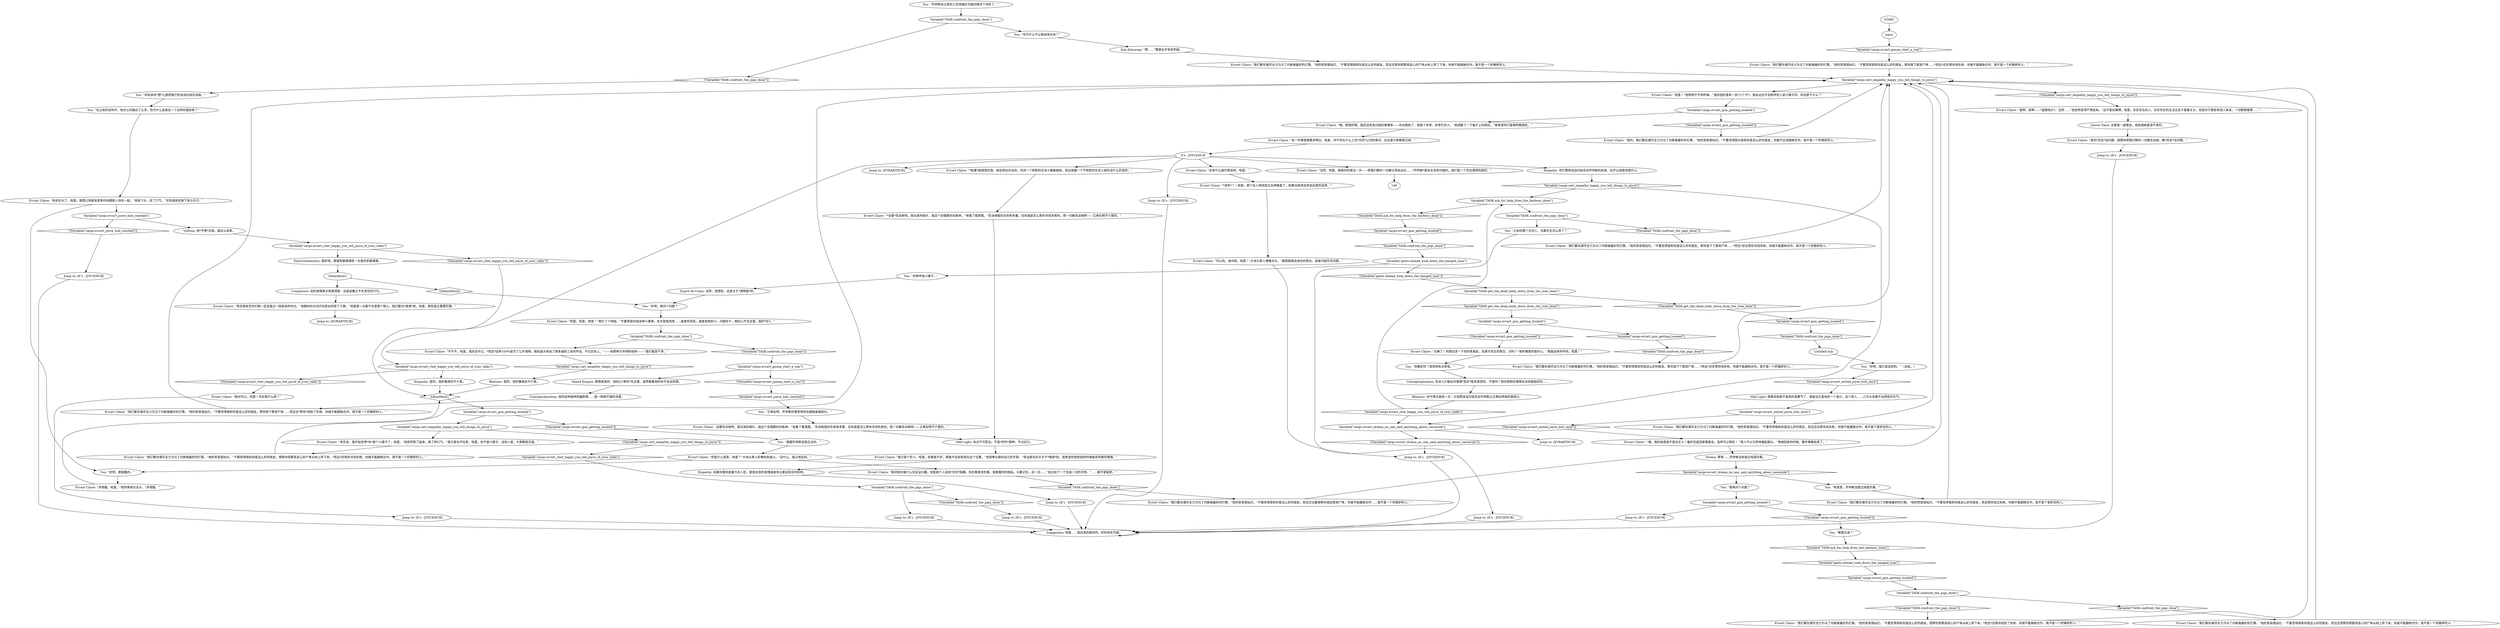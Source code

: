 # CONTAINERYARD / JOYCE
# "I met Joyce."
# ==================================================
digraph G {
	  0 [label="START"];
	  1 [label="input"];
	  2 [label="Evrart Claire: “是的，我们都在竭尽全力为马丁内斯做最好的打算。”他的笑容很灿烂。“不要觉得因为我和你是这么好的朋友，你就不应该跟她合作。我不是一个好嫉妒的人。”"];
	  3 [label="Variable[\"cargo.evrart_gun_getting_located\"]"];
	  4 [label="Variable[\"cargo.evrart_gun_getting_located\"]", shape=diamond];
	  5 [label="!(Variable[\"cargo.evrart_gun_getting_located\"])", shape=diamond];
	  6 [label="Evrart Claire: “有一件事我需要讲明白，哈里，并不存在什么工会*对抗*公司的情况。在这里大家都是兄弟。”"];
	  7 [label="Drama: 等等……乔伊斯没有提过炖菜的事。"];
	  8 [label="You: “有意思，乔伊斯没提过炖菜的事。”"];
	  9 [label="Jump to: [E's - JOYCEHUB]"];
	  10 [label="Evrart Claire: “非常酷，哈里。”他热情地点点头。“非常酷。”"];
	  11 [label="Variable[\"TASK.get_the_dead_body_down_from_the_tree_done\"]"];
	  12 [label="Variable[\"TASK.get_the_dead_body_down_from_the_tree_done\"]", shape=diamond];
	  13 [label="!(Variable[\"TASK.get_the_dead_body_down_from_the_tree_done\"])", shape=diamond];
	  14 [label="Variable[\"TASK.confront_the_pigs_done\"]"];
	  15 [label="Variable[\"TASK.confront_the_pigs_done\"]", shape=diamond];
	  16 [label="!(Variable[\"TASK.confront_the_pigs_done\"])", shape=diamond];
	  17 [label="Evrart Claire: “他年纪大了，哈里。我想让他能有更多时间跟家人待在一起。”他低下头，叹了口气。“天知道他还剩下多少日子。”"];
	  18 [label="You: “那再问个问题？”"];
	  19 [label="Jump to: [EVRARTHUB]"];
	  20 [label="Conceptualization: 他的这种独特的幽默感……是一种很不错的消遣。"];
	  21 [label="You: “乔伊斯说之前的工会领袖在可疑的情况下消失了。”"];
	  22 [label="Evrart Claire: “*如果*她真想见我，她会想出办法的。任何一个称职的交涉人都能做到。而且我跟一个不称职的交涉人真的没什么好说的。”"];
	  23 [label="Kim Kitsuragi: “嗯……”警督似乎有些怀疑。"];
	  24 [label="Variable[\"cargo.evrart_gun_getting_located\"]"];
	  25 [label="Variable[\"cargo.evrart_gun_getting_located\"]", shape=diamond];
	  26 [label="!(Variable[\"cargo.evrart_gun_getting_located\"])", shape=diamond];
	  27 [label="Variable[\"cargo.rart_empathy_happy_you_tell_things_to_joyce\"]"];
	  28 [label="Variable[\"cargo.rart_empathy_happy_you_tell_things_to_joyce\"]", shape=diamond];
	  29 [label="!(Variable[\"cargo.rart_empathy_happy_you_tell_things_to_joyce\"])", shape=diamond];
	  30 [label="Evrart Claire: “老实说，我开始觉得*你*是个小矮子了，哈里。”他突然笑了起来，换了种口气。“我只是在开玩笑，哈里。你不是小矮子。没有人是。大家都是兄弟。”"];
	  31 [label="Variable[\"cargo.evrart_gun_getting_located\"]"];
	  32 [label="Variable[\"cargo.evrart_gun_getting_located\"]", shape=diamond];
	  33 [label="!(Variable[\"cargo.evrart_gun_getting_located\"])", shape=diamond];
	  34 [label="Evrart Claire: “哦，那很好啊。我还没考虑过她的事情呢——你也看到了，我是个非常、非常忙的人。”他调整了一下袖子上的纽扣。“我希望你们能够和睦相处。”"];
	  35 [label="Jump to: [E's - JOYCEHUB]"];
	  36 [label="You: “好吧，再问个问题？”"];
	  37 [label="You: “好吧，那挺酷的。”"];
	  38 [label="Variable[\"TASK.ask_for_help_from_the_harbour_done\"]"];
	  39 [label="Variable[\"TASK.ask_for_help_from_the_harbour_done\"]", shape=diamond];
	  40 [label="!(Variable[\"TASK.ask_for_help_from_the_harbour_done\"])", shape=diamond];
	  41 [label="Variable[\"TASK.confront_the_pigs_done\"]"];
	  42 [label="Variable[\"TASK.confront_the_pigs_done\"]", shape=diamond];
	  43 [label="!(Variable[\"TASK.confront_the_pigs_done\"])", shape=diamond];
	  44 [label="You: “之前的那个交涉人，戈蒙先生怎么样了？”"];
	  45 [label="Jump to: [E's - JOYCEHUB]"];
	  46 [label="Jump to: [E's - JOYCEHUB]"];
	  47 [label="IsKimHere()"];
	  48 [label="IsKimHere()", shape=diamond];
	  49 [label="!(IsKimHere())", shape=diamond];
	  50 [label="Composure: 他的表情表示地很清楚：这是幼稚又不负责任的行为。"];
	  51 [label="Savoir Faire: 这里是一座堡垒。他知道她是进不来的。"];
	  52 [label="Evrart Claire: “*全都*告诉她吧。我兄弟的相片，我这个会唱歌的剑鱼钟。”他看了看周围。“告诉她我的负担有多重，还有我是怎么帮你寻找失枪的。把一切都告诉她吧——艾弗拉特不介意的。”"];
	  53 [label="Evrart Claire: “我们都在竭尽全力为马丁内斯做最好的打算。”他的笑容很灿烂。“不要觉得我和你是这么好的朋友，而且还试着想帮你搞定那具尸体，你就不能跟她合作……我不是一个好嫉妒的人。”"];
	  54 [label="Evrart Claire: “太棒了！你想征求一下你的老朋友，克莱尔先生的意见，对吗？”他好像真的很开心。“那就说来听听吧，哈里！”"];
	  55 [label="You: “艾弗拉特，乔伊斯好像觉得你在跟她虚报低价。”"];
	  56 [label="Evrart Claire: “当然，哈里。我再向你保证一次——把我们聊的一切都分享给这位……*乔伊斯*是完全没有问题的。我们是一个完全透明的组织。”"];
	  57 [label="Evrart Claire: “‘哦，我的炖菜是不是没关火？最好还是回家看看去。选举可以等的！’”男人不以为然地皱起眉头。“等她回来的时候，整件事都结束了。”"];
	  58 [label="Evrart Claire: “可以的，请问吧，哈里！”大块头男人慢慢点头。“随意跟我说说你的想法，或者问我任何问题。”"];
	  59 [label="Variable[\"cargo.evrart_gun_getting_located\"]"];
	  60 [label="Variable[\"cargo.evrart_gun_getting_located\"]", shape=diamond];
	  61 [label="!(Variable[\"cargo.evrart_gun_getting_located\"])", shape=diamond];
	  62 [label="Jump to: [E's - JOYCEHUB]"];
	  63 [label="Evrart Claire: “绝对可以，哈里！你在想什么呢？”"];
	  64 [label="Half Light: 很难说他是不是真的发脾气了，或者这又是他的一个诡计。这个男人……几乎从来看不出明显的生气。"];
	  65 [label="Evrart Claire: “我们都在竭尽全力为马丁内斯做最好的打算。”他的笑容很灿烂。“不要觉得我和你是这么好的朋友，想帮你把那具恶心的尸体从树上弄下来，*而且*还帮你寻找失枪，你就不能跟她合作。我不是一个好嫉妒的人。”"];
	  66 [label="You: “听起来你*想*让我把我们的谈话内容告诉她。”"];
	  67 [label="Variable[\"cargo.evrart_drama_no_one_said_anything_about_casserole\"]"];
	  68 [label="Variable[\"cargo.evrart_drama_no_one_said_anything_about_casserole\"]", shape=diamond];
	  69 [label="!(Variable[\"cargo.evrart_drama_no_one_said_anything_about_casserole\"])", shape=diamond];
	  70 [label="Jump to: [EVRARTHUB]"];
	  71 [label="Jump to: [E's - JOYCEHUB]"];
	  72 [label="Variable[\"cargo.evrart_rhet_happy_you_tell_joyce_of_your_talks\"]"];
	  73 [label="Variable[\"cargo.evrart_rhet_happy_you_tell_joyce_of_your_talks\"]", shape=diamond];
	  74 [label="!(Variable[\"cargo.evrart_rhet_happy_you_tell_joyce_of_your_talks\"])", shape=diamond];
	  75 [label="Electrochemistry: 那好吧。那就积极情绪吧！你喜欢积极情绪。"];
	  76 [label="Empathy: 如果你看到是暴力杀人犯，那现在他的表情或者举止都没有任何异样。"];
	  77 [label="Evrart Claire: “我们都在竭尽全力为马丁内斯做最好的打算。”他的笑容很灿烂。“不要觉得我和你是这么好的朋友，帮你放下那具尸体……而且还*帮你*找到了失枪，你就不能跟她合作。我不是一个好嫉妒的人。”"];
	  78 [label="Evrart Claire: “我们都在竭尽全力为马丁内斯做最好的打算。”他的笑容很灿烂。“不要觉得我和你是这么好的朋友，帮你放下了那具尸体……*而且*还在帮你找失枪，你就不能跟她合作。我不是一个好嫉妒的人。”"];
	  79 [label="Evrart Claire: “我们都在竭尽全力为马丁内斯做最好的打算。”他的笑容很灿烂。“不要觉得我和你是这么好的朋友，想帮你把那具恶心的尸体从树上弄下来，*而且*还帮你找到了失枪，你就不能跟她合作。我不是一个好嫉妒的人。”"];
	  80 [label="Untitled hub"];
	  81 [label="Variable[\"cargo.rart_empathy_happy_you_tell_things_to_joyce\"]"];
	  82 [label="Variable[\"cargo.rart_empathy_happy_you_tell_things_to_joyce\"]", shape=diamond];
	  83 [label="!(Variable[\"cargo.rart_empathy_happy_you_tell_things_to_joyce\"])", shape=diamond];
	  84 [label="Evrart Claire: “哈里！”他愤愤不平地呼喊。“我的组织里有一些*小个子*。我永远也不会称呼别人是小矮子的。你这是干什么？”"];
	  85 [label="Esprit de Corps: 当然，他想到。这是关于*透明度*的。"];
	  86 [label="Evrart Claire: “我们都在竭尽全力为马丁内斯做最好的打算。”他的笑容很灿烂。“不要觉得我和你是这么好的朋友，而且还帮你把那具恶心的尸体从树上弄了下来，你就不能跟她合作。我不是一个好嫉妒的人。”"];
	  87 [label="You: “都是兄弟？”"];
	  88 [label="E's - JOYCEHUB"];
	  89 [label="Suggestion: 哇哦……他还真的挺好的，好的有些可疑。"];
	  90 [label="You: “好吧，我们说说别的。”（总结。）"];
	  91 [label="Variable[\"cargo.evrart_rhet_happy_you_tell_joyce_of_your_talks\"]"];
	  92 [label="Variable[\"cargo.evrart_rhet_happy_you_tell_joyce_of_your_talks\"]", shape=diamond];
	  93 [label="!(Variable[\"cargo.evrart_rhet_happy_you_tell_joyce_of_your_talks\"])", shape=diamond];
	  94 [label="Empathy: 是的，他好像真的不介意。"];
	  95 [label="Rhetoric: 是的，他好像真的不介意。"];
	  96 [label="Variable[\"TASK.confront_the_pigs_done\"]"];
	  97 [label="Variable[\"TASK.confront_the_pigs_done\"]", shape=diamond];
	  98 [label="!(Variable[\"TASK.confront_the_pigs_done\"])", shape=diamond];
	  99 [label="Jump to: [E's - JOYCEHUB]"];
	  100 [label="You: “你确定吗？我觉得有点奇怪。”"];
	  101 [label="Evrart Claire: “还有什么就尽管说吧，哈里。”"];
	  102 [label="Evrart Claire: “哈里，哈里，哈里！”他打了个响指。“不要老是纠结这种小事嘛。也许是兔肉煲……或者吹风机，或者是电熨斗。问题在于，她的心不在这里。我的*在*。”"];
	  103 [label="Evrart Claire: “我们都在竭尽全力为马丁内斯做最好的打算。”他的笑容很灿烂。“不要觉得我和你是这么好的朋友，而且帮你找过失枪，你就不能跟她合作。我不是个爱妒忌的人。”"];
	  104 [label="Variable[\"gates.mhead_took_down_the_hanged_man\"]"];
	  105 [label="Variable[\"gates.mhead_took_down_the_hanged_man\"]", shape=diamond];
	  106 [label="!(Variable[\"gates.mhead_took_down_the_hanged_man\"])", shape=diamond];
	  107 [label="You: “你称呼他小矮子。”"];
	  108 [label="Variable[\"cargo.evrart_joyce_hub_reached\"]"];
	  109 [label="Variable[\"cargo.evrart_joyce_hub_reached\"]", shape=diamond];
	  110 [label="!(Variable[\"cargo.evrart_joyce_hub_reached\"])", shape=diamond];
	  111 [label="Volition: 他*不想*见她。就这么简单。"];
	  112 [label="Evrart Claire: “真的*完全*没问题。就算你把我们聊的一切都告诉她，都*完全*没问题。”"];
	  113 [label="Evrart Claire: “你是什么意思，哈里？”大块头男人好像有些恼火。“没什么。我让他走的。”"];
	  114 [label="Jump to: [E's - JOYCEHUB]"];
	  115 [label="Variable[\"cargo.evrart_exited_joyce_hub_once\"]"];
	  116 [label="Variable[\"cargo.evrart_exited_joyce_hub_once\"]", shape=diamond];
	  117 [label="!(Variable[\"cargo.evrart_exited_joyce_hub_once\"])", shape=diamond];
	  118 [label="Evrart Claire: “我们都在竭尽全力为马丁内斯做最好的打算。”他的笑容很灿烂。“不要觉得我和你是这么好的朋友，而且还在帮你找失枪，你就不能跟她合作。我不是个爱妒忌的人。”"];
	  119 [label="Jump to: [E's - JOYCEHUB]"];
	  120 [label="Evrart Claire: “而且我肯定你们俩一定会度过一段愉快的时光。”他朝你的方向开玩笑似的挥了几拳。“但是我一点都不在意那个贱人。我们聊点*真事*吧，哈里。那些真正重要的事。”"];
	  121 [label="Evrart Claire: “我们都在竭尽全力为马丁内斯做最好的打算。”他的笑容很灿烂。“不要觉得我和你是这么好的朋友，帮你放下那具尸体……*而且*还在帮你找失枪，你就不能跟她合作。我不是一个好嫉妒的人。”"];
	  122 [label="Evrart Claire: “我们都在竭尽全力为马丁内斯做最好的打算。”他的笑容很灿烂。“不要觉得我和你是这么好的朋友，帮你放下了那具尸体……*而且*还在帮你寻找失枪，你就不能跟她合作。我不是一个好嫉妒的人。”"];
	  123 [label="Evrart Claire: “我们都在竭尽全力为马丁内斯做最好的打算。”他的笑容很灿烂。“不要觉得我和你是这么好的朋友，而且还想帮你把那具恶心的尸体从树上弄下来，你就不能跟她合作。我不是一个好嫉妒的人。”"];
	  124 [label="You: “我跟乔伊斯说我见过你。”"];
	  125 [label="Empathy: 你打算把谈话内容告诉乔伊斯的前景，似乎让他感觉很开心。"];
	  126 [label="Jump to: [E's - JOYCEHUB]"];
	  127 [label="Evrart Claire: “*消失*？！哈里，那个女人把炖菜忘在烤箱里了，结果没来得及参加这里的选举。”"];
	  128 [label="Variable[\"TASK.confront_the_pigs_done\"]"];
	  129 [label="Variable[\"TASK.confront_the_pigs_done\"]", shape=diamond];
	  130 [label="!(Variable[\"TASK.confront_the_pigs_done\"])", shape=diamond];
	  131 [label="You: “你为什么不让她进来见你？”"];
	  132 [label="Jump to: [EVRARTHUB]"];
	  133 [label="Evrart Claire: “我只是个好人，哈里。如果我不好，那就不会坐到现在这个位置。”他用拳头砸向自己的手掌。“政治是完全关乎于*情感*的，我希望你想到我的时候能有积极的情绪。”"];
	  134 [label="Conceptualization: 告诉人们彼此的事情*其实*挺有意思的，不是吗？现在把她的事情告诉他就挺好的……"];
	  135 [label="Half Light: 有点不可思议。不是*好的*那种，不过还行。"];
	  136 [label="Rhetoric: 你不禁注意到一点：计划把谈话内容告诉乔伊斯让艾弗拉特真的很高兴。"];
	  137 [label="Evrart Claire: “是啊，是啊——*虚报低价*。当然……”他突然变得严肃起来。“这不是在赌博，哈里。实实在在的人，实实在在的生活正处于紧要关头。但是对于那些有钱人来说，一切都是赌博……”"];
	  138 [label="Evrart Claire: “全都告诉她吧。我兄弟的相片，我这个会唱歌的剑鱼钟。”他看了看周围。“告诉她我的负担有多重，还有我是怎么帮你寻找失枪的。把一切都告诉她吧——艾弗拉特不介意的。”"];
	  139 [label="Variable[\"cargo.evrart_gonna_start_a_war\"]"];
	  140 [label="Variable[\"cargo.evrart_gonna_start_a_war\"]", shape=diamond];
	  141 [label="!(Variable[\"cargo.evrart_gonna_start_a_war\"])", shape=diamond];
	  142 [label="Inland Empire: 那倒是真的。他的心*真的*在这里。虽然看着他的你不会这样想。"];
	  143 [label="Variable[\"TASK.confront_the_pigs_done\"]"];
	  144 [label="Variable[\"TASK.confront_the_pigs_done\"]", shape=diamond];
	  145 [label="!(Variable[\"TASK.confront_the_pigs_done\"])", shape=diamond];
	  146 [label="Evrart Claire: “不不不，哈里。我完全中立，*而且*这样100%是为了公开透明。我知道大家说了很多装卸工会的坏话，不过实际上，”——他把椅子弄得吱吱响——-“我们极其干净。”"];
	  147 [label="You: “在之前的谈判中，他对公司做出了让步。你为什么会放走一个这样的盟友呢？”"];
	  148 [label="Evrart Claire: “我对她在做什么完全没兴趣，但是我个人没有*任何*隐瞒。你的事是你的事，我尊重你的隐私。只要记住，这一切……”他比划了一个包容一切的手势。“……都不是秘密。”"];
	  0 -> 1
	  1 -> 140
	  2 -> 81
	  3 -> 4
	  3 -> 5
	  4 -> 42
	  5 -> 54
	  6 -> 88
	  7 -> 68
	  8 -> 103
	  9 -> 89
	  10 -> 48
	  11 -> 12
	  11 -> 13
	  12 -> 3
	  13 -> 25
	  14 -> 16
	  14 -> 15
	  15 -> 123
	  16 -> 79
	  17 -> 108
	  17 -> 37
	  18 -> 59
	  20 -> 77
	  21 -> 128
	  22 -> 52
	  23 -> 86
	  24 -> 26
	  24 -> 27
	  25 -> 129
	  26 -> 124
	  27 -> 29
	  27 -> 30
	  28 -> 95
	  29 -> 73
	  30 -> 65
	  31 -> 33
	  31 -> 34
	  32 -> 97
	  33 -> 2
	  34 -> 6
	  35 -> 89
	  36 -> 102
	  37 -> 10
	  38 -> 40
	  38 -> 41
	  39 -> 105
	  40 -> 32
	  41 -> 43
	  41 -> 44
	  42 -> 78
	  43 -> 122
	  44 -> 114
	  45 -> 89
	  46 -> 89
	  47 -> 49
	  47 -> 50
	  48 -> 24
	  49 -> 36
	  50 -> 120
	  51 -> 112
	  52 -> 135
	  53 -> 81
	  54 -> 100
	  55 -> 138
	  56 -> 149
	  57 -> 7
	  58 -> 46
	  59 -> 61
	  59 -> 62
	  60 -> 14
	  61 -> 87
	  62 -> 89
	  63 -> 71
	  64 -> 115
	  65 -> 81
	  66 -> 147
	  67 -> 69
	  67 -> 70
	  68 -> 8
	  68 -> 18
	  69 -> 46
	  71 -> 89
	  72 -> 74
	  72 -> 75
	  73 -> 96
	  74 -> 48
	  75 -> 47
	  76 -> 9
	  77 -> 81
	  78 -> 81
	  79 -> 81
	  80 -> 90
	  81 -> 83
	  81 -> 84
	  82 -> 67
	  82 -> 38
	  83 -> 137
	  84 -> 31
	  85 -> 36
	  86 -> 81
	  87 -> 39
	  88 -> 132
	  88 -> 101
	  88 -> 45
	  88 -> 22
	  88 -> 56
	  88 -> 91
	  88 -> 125
	  89 -> 89
	  90 -> 116
	  91 -> 93
	  91 -> 94
	  92 -> 67
	  92 -> 38
	  93 -> 63
	  94 -> 48
	  95 -> 48
	  96 -> 98
	  96 -> 99
	  97 -> 104
	  98 -> 119
	  99 -> 89
	  100 -> 134
	  101 -> 127
	  102 -> 143
	  103 -> 81
	  104 -> 106
	  104 -> 107
	  105 -> 60
	  106 -> 11
	  107 -> 85
	  108 -> 110
	  108 -> 111
	  109 -> 55
	  110 -> 35
	  111 -> 72
	  112 -> 126
	  113 -> 148
	  113 -> 37
	  114 -> 89
	  115 -> 117
	  115 -> 118
	  116 -> 64
	  117 -> 57
	  118 -> 81
	  119 -> 89
	  120 -> 19
	  121 -> 81
	  122 -> 81
	  123 -> 81
	  124 -> 113
	  125 -> 82
	  126 -> 89
	  127 -> 58
	  128 -> 130
	  128 -> 131
	  129 -> 80
	  130 -> 66
	  131 -> 23
	  133 -> 76
	  134 -> 136
	  135 -> 133
	  136 -> 92
	  137 -> 51
	  138 -> 135
	  139 -> 141
	  139 -> 142
	  140 -> 121
	  141 -> 109
	  142 -> 20
	  143 -> 145
	  143 -> 146
	  144 -> 53
	  145 -> 139
	  146 -> 28
	  147 -> 17
	  148 -> 144
}

